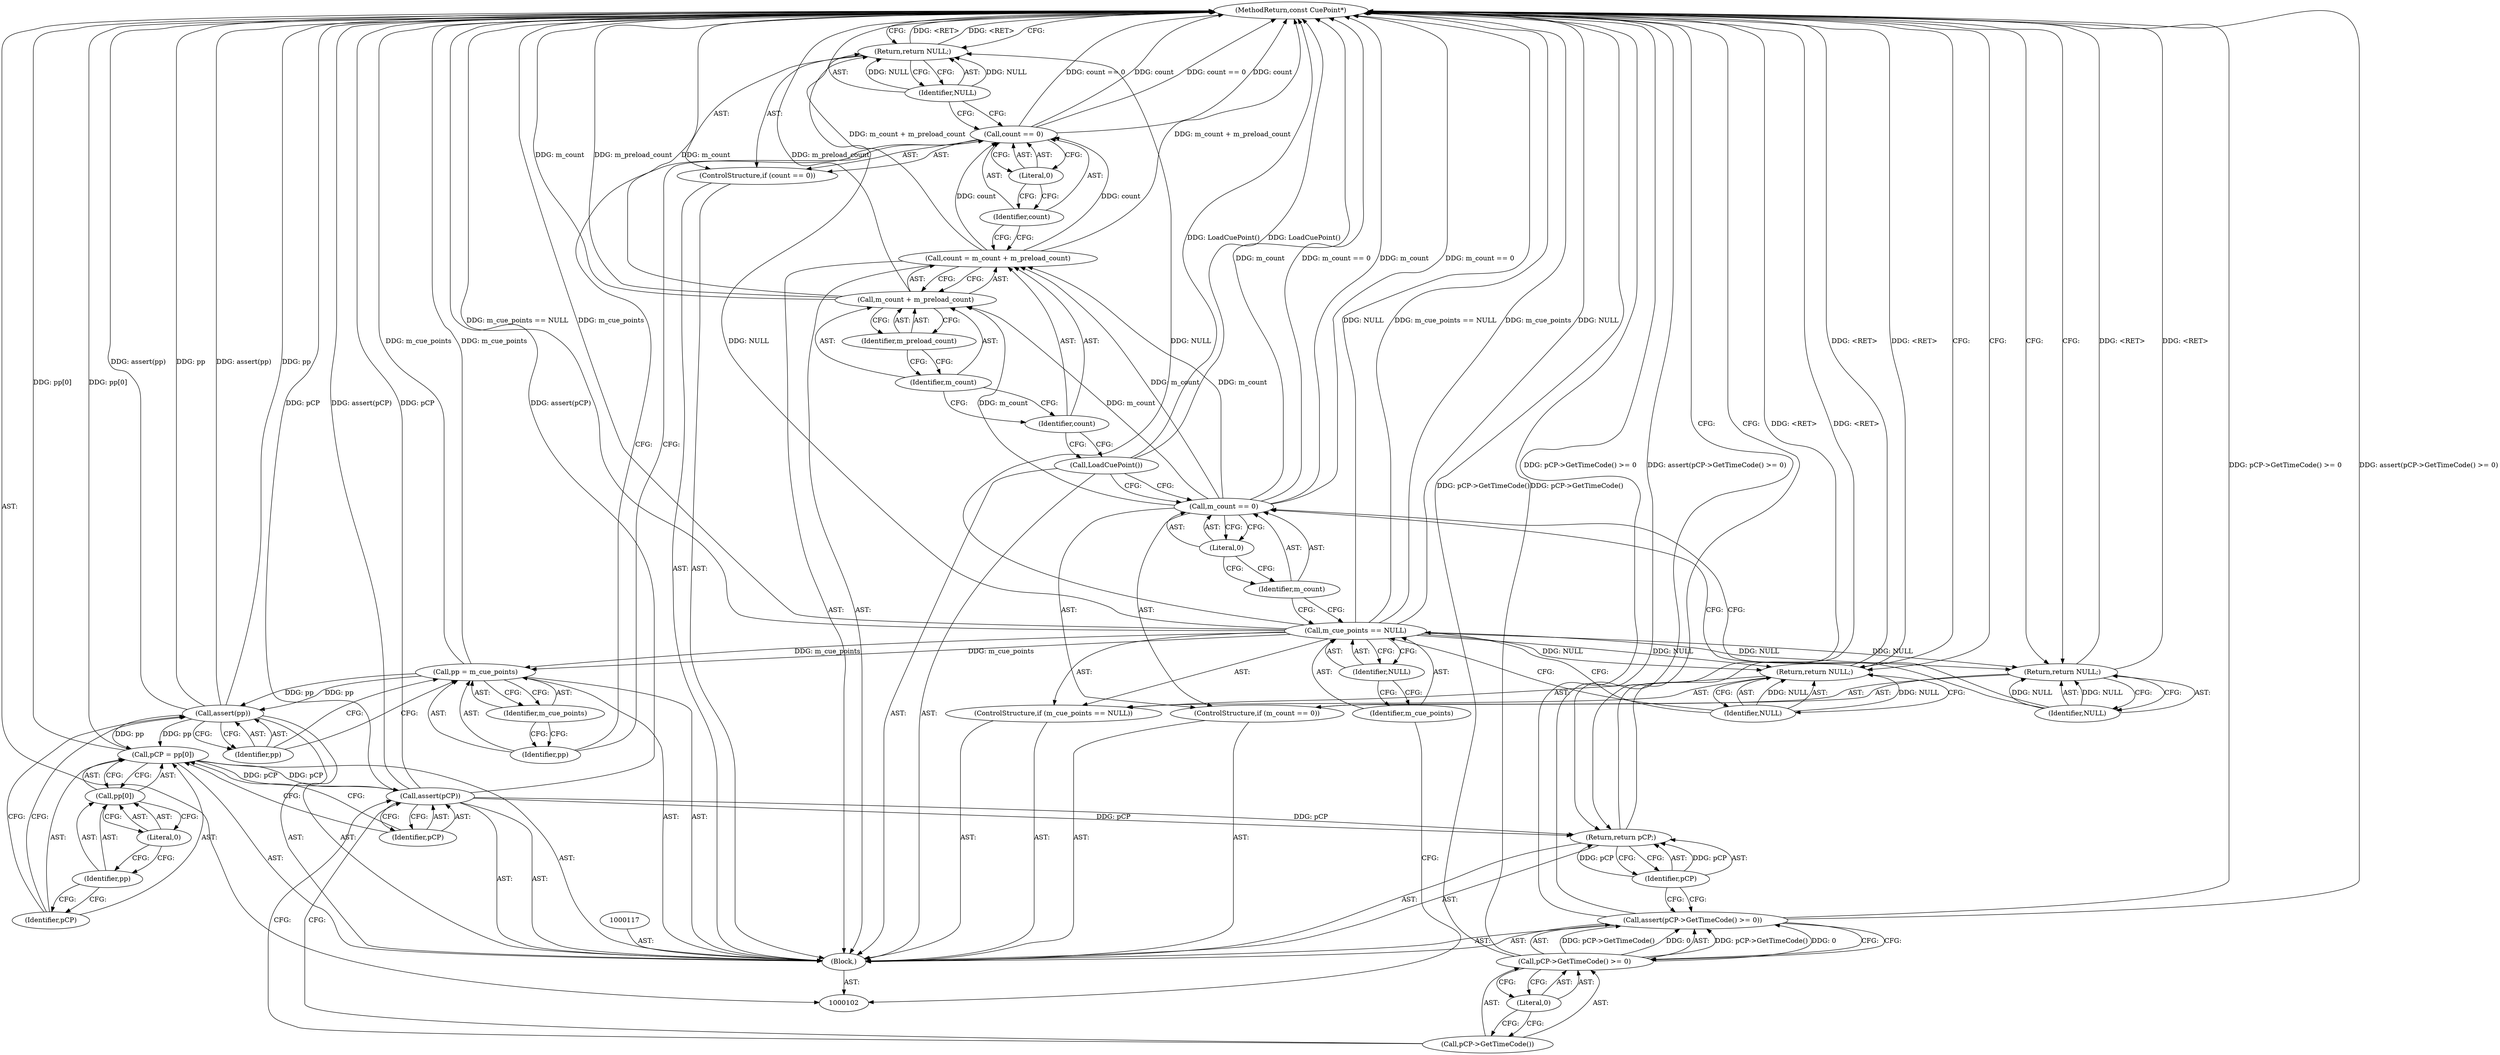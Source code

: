 digraph "1_Android_cc274e2abe8b2a6698a5c47d8aa4bb45f1f9538d_16" {
"1000147" [label="(MethodReturn,const CuePoint*)"];
"1000103" [label="(Block,)"];
"1000126" [label="(Literal,0)"];
"1000123" [label="(ControlStructure,if (count == 0))"];
"1000124" [label="(Call,count == 0)"];
"1000125" [label="(Identifier,count)"];
"1000128" [label="(Identifier,NULL)"];
"1000127" [label="(Return,return NULL;)"];
"1000129" [label="(Call,pp = m_cue_points)"];
"1000130" [label="(Identifier,pp)"];
"1000131" [label="(Identifier,m_cue_points)"];
"1000132" [label="(Call,assert(pp))"];
"1000133" [label="(Identifier,pp)"];
"1000134" [label="(Call,pCP = pp[0])"];
"1000135" [label="(Identifier,pCP)"];
"1000136" [label="(Call,pp[0])"];
"1000137" [label="(Identifier,pp)"];
"1000138" [label="(Literal,0)"];
"1000139" [label="(Call,assert(pCP))"];
"1000140" [label="(Identifier,pCP)"];
"1000141" [label="(Call,assert(pCP->GetTimeCode() >= 0))"];
"1000144" [label="(Literal,0)"];
"1000142" [label="(Call,pCP->GetTimeCode() >= 0)"];
"1000143" [label="(Call,pCP->GetTimeCode())"];
"1000104" [label="(ControlStructure,if (m_cue_points == NULL))"];
"1000107" [label="(Identifier,NULL)"];
"1000105" [label="(Call,m_cue_points == NULL)"];
"1000106" [label="(Identifier,m_cue_points)"];
"1000146" [label="(Identifier,pCP)"];
"1000145" [label="(Return,return pCP;)"];
"1000109" [label="(Identifier,NULL)"];
"1000108" [label="(Return,return NULL;)"];
"1000113" [label="(Literal,0)"];
"1000110" [label="(ControlStructure,if (m_count == 0))"];
"1000111" [label="(Call,m_count == 0)"];
"1000112" [label="(Identifier,m_count)"];
"1000115" [label="(Identifier,NULL)"];
"1000114" [label="(Return,return NULL;)"];
"1000116" [label="(Call,LoadCuePoint())"];
"1000118" [label="(Call,count = m_count + m_preload_count)"];
"1000119" [label="(Identifier,count)"];
"1000120" [label="(Call,m_count + m_preload_count)"];
"1000121" [label="(Identifier,m_count)"];
"1000122" [label="(Identifier,m_preload_count)"];
"1000147" -> "1000102"  [label="AST: "];
"1000147" -> "1000108"  [label="CFG: "];
"1000147" -> "1000114"  [label="CFG: "];
"1000147" -> "1000127"  [label="CFG: "];
"1000147" -> "1000145"  [label="CFG: "];
"1000145" -> "1000147"  [label="DDG: <RET>"];
"1000108" -> "1000147"  [label="DDG: <RET>"];
"1000127" -> "1000147"  [label="DDG: <RET>"];
"1000141" -> "1000147"  [label="DDG: pCP->GetTimeCode() >= 0"];
"1000141" -> "1000147"  [label="DDG: assert(pCP->GetTimeCode() >= 0)"];
"1000124" -> "1000147"  [label="DDG: count"];
"1000124" -> "1000147"  [label="DDG: count == 0"];
"1000105" -> "1000147"  [label="DDG: NULL"];
"1000105" -> "1000147"  [label="DDG: m_cue_points == NULL"];
"1000105" -> "1000147"  [label="DDG: m_cue_points"];
"1000139" -> "1000147"  [label="DDG: pCP"];
"1000139" -> "1000147"  [label="DDG: assert(pCP)"];
"1000120" -> "1000147"  [label="DDG: m_count"];
"1000120" -> "1000147"  [label="DDG: m_preload_count"];
"1000118" -> "1000147"  [label="DDG: m_count + m_preload_count"];
"1000132" -> "1000147"  [label="DDG: assert(pp)"];
"1000132" -> "1000147"  [label="DDG: pp"];
"1000111" -> "1000147"  [label="DDG: m_count"];
"1000111" -> "1000147"  [label="DDG: m_count == 0"];
"1000142" -> "1000147"  [label="DDG: pCP->GetTimeCode()"];
"1000134" -> "1000147"  [label="DDG: pp[0]"];
"1000116" -> "1000147"  [label="DDG: LoadCuePoint()"];
"1000129" -> "1000147"  [label="DDG: m_cue_points"];
"1000114" -> "1000147"  [label="DDG: <RET>"];
"1000103" -> "1000102"  [label="AST: "];
"1000104" -> "1000103"  [label="AST: "];
"1000110" -> "1000103"  [label="AST: "];
"1000116" -> "1000103"  [label="AST: "];
"1000117" -> "1000103"  [label="AST: "];
"1000118" -> "1000103"  [label="AST: "];
"1000123" -> "1000103"  [label="AST: "];
"1000129" -> "1000103"  [label="AST: "];
"1000132" -> "1000103"  [label="AST: "];
"1000134" -> "1000103"  [label="AST: "];
"1000139" -> "1000103"  [label="AST: "];
"1000141" -> "1000103"  [label="AST: "];
"1000145" -> "1000103"  [label="AST: "];
"1000126" -> "1000124"  [label="AST: "];
"1000126" -> "1000125"  [label="CFG: "];
"1000124" -> "1000126"  [label="CFG: "];
"1000123" -> "1000103"  [label="AST: "];
"1000124" -> "1000123"  [label="AST: "];
"1000127" -> "1000123"  [label="AST: "];
"1000124" -> "1000123"  [label="AST: "];
"1000124" -> "1000126"  [label="CFG: "];
"1000125" -> "1000124"  [label="AST: "];
"1000126" -> "1000124"  [label="AST: "];
"1000128" -> "1000124"  [label="CFG: "];
"1000130" -> "1000124"  [label="CFG: "];
"1000124" -> "1000147"  [label="DDG: count"];
"1000124" -> "1000147"  [label="DDG: count == 0"];
"1000118" -> "1000124"  [label="DDG: count"];
"1000125" -> "1000124"  [label="AST: "];
"1000125" -> "1000118"  [label="CFG: "];
"1000126" -> "1000125"  [label="CFG: "];
"1000128" -> "1000127"  [label="AST: "];
"1000128" -> "1000124"  [label="CFG: "];
"1000127" -> "1000128"  [label="CFG: "];
"1000128" -> "1000127"  [label="DDG: NULL"];
"1000127" -> "1000123"  [label="AST: "];
"1000127" -> "1000128"  [label="CFG: "];
"1000128" -> "1000127"  [label="AST: "];
"1000147" -> "1000127"  [label="CFG: "];
"1000127" -> "1000147"  [label="DDG: <RET>"];
"1000128" -> "1000127"  [label="DDG: NULL"];
"1000105" -> "1000127"  [label="DDG: NULL"];
"1000129" -> "1000103"  [label="AST: "];
"1000129" -> "1000131"  [label="CFG: "];
"1000130" -> "1000129"  [label="AST: "];
"1000131" -> "1000129"  [label="AST: "];
"1000133" -> "1000129"  [label="CFG: "];
"1000129" -> "1000147"  [label="DDG: m_cue_points"];
"1000105" -> "1000129"  [label="DDG: m_cue_points"];
"1000129" -> "1000132"  [label="DDG: pp"];
"1000130" -> "1000129"  [label="AST: "];
"1000130" -> "1000124"  [label="CFG: "];
"1000131" -> "1000130"  [label="CFG: "];
"1000131" -> "1000129"  [label="AST: "];
"1000131" -> "1000130"  [label="CFG: "];
"1000129" -> "1000131"  [label="CFG: "];
"1000132" -> "1000103"  [label="AST: "];
"1000132" -> "1000133"  [label="CFG: "];
"1000133" -> "1000132"  [label="AST: "];
"1000135" -> "1000132"  [label="CFG: "];
"1000132" -> "1000147"  [label="DDG: assert(pp)"];
"1000132" -> "1000147"  [label="DDG: pp"];
"1000129" -> "1000132"  [label="DDG: pp"];
"1000132" -> "1000134"  [label="DDG: pp"];
"1000133" -> "1000132"  [label="AST: "];
"1000133" -> "1000129"  [label="CFG: "];
"1000132" -> "1000133"  [label="CFG: "];
"1000134" -> "1000103"  [label="AST: "];
"1000134" -> "1000136"  [label="CFG: "];
"1000135" -> "1000134"  [label="AST: "];
"1000136" -> "1000134"  [label="AST: "];
"1000140" -> "1000134"  [label="CFG: "];
"1000134" -> "1000147"  [label="DDG: pp[0]"];
"1000132" -> "1000134"  [label="DDG: pp"];
"1000134" -> "1000139"  [label="DDG: pCP"];
"1000135" -> "1000134"  [label="AST: "];
"1000135" -> "1000132"  [label="CFG: "];
"1000137" -> "1000135"  [label="CFG: "];
"1000136" -> "1000134"  [label="AST: "];
"1000136" -> "1000138"  [label="CFG: "];
"1000137" -> "1000136"  [label="AST: "];
"1000138" -> "1000136"  [label="AST: "];
"1000134" -> "1000136"  [label="CFG: "];
"1000137" -> "1000136"  [label="AST: "];
"1000137" -> "1000135"  [label="CFG: "];
"1000138" -> "1000137"  [label="CFG: "];
"1000138" -> "1000136"  [label="AST: "];
"1000138" -> "1000137"  [label="CFG: "];
"1000136" -> "1000138"  [label="CFG: "];
"1000139" -> "1000103"  [label="AST: "];
"1000139" -> "1000140"  [label="CFG: "];
"1000140" -> "1000139"  [label="AST: "];
"1000143" -> "1000139"  [label="CFG: "];
"1000139" -> "1000147"  [label="DDG: pCP"];
"1000139" -> "1000147"  [label="DDG: assert(pCP)"];
"1000134" -> "1000139"  [label="DDG: pCP"];
"1000139" -> "1000145"  [label="DDG: pCP"];
"1000140" -> "1000139"  [label="AST: "];
"1000140" -> "1000134"  [label="CFG: "];
"1000139" -> "1000140"  [label="CFG: "];
"1000141" -> "1000103"  [label="AST: "];
"1000141" -> "1000142"  [label="CFG: "];
"1000142" -> "1000141"  [label="AST: "];
"1000146" -> "1000141"  [label="CFG: "];
"1000141" -> "1000147"  [label="DDG: pCP->GetTimeCode() >= 0"];
"1000141" -> "1000147"  [label="DDG: assert(pCP->GetTimeCode() >= 0)"];
"1000142" -> "1000141"  [label="DDG: pCP->GetTimeCode()"];
"1000142" -> "1000141"  [label="DDG: 0"];
"1000144" -> "1000142"  [label="AST: "];
"1000144" -> "1000143"  [label="CFG: "];
"1000142" -> "1000144"  [label="CFG: "];
"1000142" -> "1000141"  [label="AST: "];
"1000142" -> "1000144"  [label="CFG: "];
"1000143" -> "1000142"  [label="AST: "];
"1000144" -> "1000142"  [label="AST: "];
"1000141" -> "1000142"  [label="CFG: "];
"1000142" -> "1000147"  [label="DDG: pCP->GetTimeCode()"];
"1000142" -> "1000141"  [label="DDG: pCP->GetTimeCode()"];
"1000142" -> "1000141"  [label="DDG: 0"];
"1000143" -> "1000142"  [label="AST: "];
"1000143" -> "1000139"  [label="CFG: "];
"1000144" -> "1000143"  [label="CFG: "];
"1000104" -> "1000103"  [label="AST: "];
"1000105" -> "1000104"  [label="AST: "];
"1000108" -> "1000104"  [label="AST: "];
"1000107" -> "1000105"  [label="AST: "];
"1000107" -> "1000106"  [label="CFG: "];
"1000105" -> "1000107"  [label="CFG: "];
"1000105" -> "1000104"  [label="AST: "];
"1000105" -> "1000107"  [label="CFG: "];
"1000106" -> "1000105"  [label="AST: "];
"1000107" -> "1000105"  [label="AST: "];
"1000109" -> "1000105"  [label="CFG: "];
"1000112" -> "1000105"  [label="CFG: "];
"1000105" -> "1000147"  [label="DDG: NULL"];
"1000105" -> "1000147"  [label="DDG: m_cue_points == NULL"];
"1000105" -> "1000147"  [label="DDG: m_cue_points"];
"1000105" -> "1000108"  [label="DDG: NULL"];
"1000105" -> "1000114"  [label="DDG: NULL"];
"1000105" -> "1000127"  [label="DDG: NULL"];
"1000105" -> "1000129"  [label="DDG: m_cue_points"];
"1000106" -> "1000105"  [label="AST: "];
"1000106" -> "1000102"  [label="CFG: "];
"1000107" -> "1000106"  [label="CFG: "];
"1000146" -> "1000145"  [label="AST: "];
"1000146" -> "1000141"  [label="CFG: "];
"1000145" -> "1000146"  [label="CFG: "];
"1000146" -> "1000145"  [label="DDG: pCP"];
"1000145" -> "1000103"  [label="AST: "];
"1000145" -> "1000146"  [label="CFG: "];
"1000146" -> "1000145"  [label="AST: "];
"1000147" -> "1000145"  [label="CFG: "];
"1000145" -> "1000147"  [label="DDG: <RET>"];
"1000146" -> "1000145"  [label="DDG: pCP"];
"1000139" -> "1000145"  [label="DDG: pCP"];
"1000109" -> "1000108"  [label="AST: "];
"1000109" -> "1000105"  [label="CFG: "];
"1000108" -> "1000109"  [label="CFG: "];
"1000109" -> "1000108"  [label="DDG: NULL"];
"1000108" -> "1000104"  [label="AST: "];
"1000108" -> "1000109"  [label="CFG: "];
"1000109" -> "1000108"  [label="AST: "];
"1000147" -> "1000108"  [label="CFG: "];
"1000108" -> "1000147"  [label="DDG: <RET>"];
"1000109" -> "1000108"  [label="DDG: NULL"];
"1000105" -> "1000108"  [label="DDG: NULL"];
"1000113" -> "1000111"  [label="AST: "];
"1000113" -> "1000112"  [label="CFG: "];
"1000111" -> "1000113"  [label="CFG: "];
"1000110" -> "1000103"  [label="AST: "];
"1000111" -> "1000110"  [label="AST: "];
"1000114" -> "1000110"  [label="AST: "];
"1000111" -> "1000110"  [label="AST: "];
"1000111" -> "1000113"  [label="CFG: "];
"1000112" -> "1000111"  [label="AST: "];
"1000113" -> "1000111"  [label="AST: "];
"1000115" -> "1000111"  [label="CFG: "];
"1000116" -> "1000111"  [label="CFG: "];
"1000111" -> "1000147"  [label="DDG: m_count"];
"1000111" -> "1000147"  [label="DDG: m_count == 0"];
"1000111" -> "1000118"  [label="DDG: m_count"];
"1000111" -> "1000120"  [label="DDG: m_count"];
"1000112" -> "1000111"  [label="AST: "];
"1000112" -> "1000105"  [label="CFG: "];
"1000113" -> "1000112"  [label="CFG: "];
"1000115" -> "1000114"  [label="AST: "];
"1000115" -> "1000111"  [label="CFG: "];
"1000114" -> "1000115"  [label="CFG: "];
"1000115" -> "1000114"  [label="DDG: NULL"];
"1000114" -> "1000110"  [label="AST: "];
"1000114" -> "1000115"  [label="CFG: "];
"1000115" -> "1000114"  [label="AST: "];
"1000147" -> "1000114"  [label="CFG: "];
"1000114" -> "1000147"  [label="DDG: <RET>"];
"1000115" -> "1000114"  [label="DDG: NULL"];
"1000105" -> "1000114"  [label="DDG: NULL"];
"1000116" -> "1000103"  [label="AST: "];
"1000116" -> "1000111"  [label="CFG: "];
"1000119" -> "1000116"  [label="CFG: "];
"1000116" -> "1000147"  [label="DDG: LoadCuePoint()"];
"1000118" -> "1000103"  [label="AST: "];
"1000118" -> "1000120"  [label="CFG: "];
"1000119" -> "1000118"  [label="AST: "];
"1000120" -> "1000118"  [label="AST: "];
"1000125" -> "1000118"  [label="CFG: "];
"1000118" -> "1000147"  [label="DDG: m_count + m_preload_count"];
"1000111" -> "1000118"  [label="DDG: m_count"];
"1000118" -> "1000124"  [label="DDG: count"];
"1000119" -> "1000118"  [label="AST: "];
"1000119" -> "1000116"  [label="CFG: "];
"1000121" -> "1000119"  [label="CFG: "];
"1000120" -> "1000118"  [label="AST: "];
"1000120" -> "1000122"  [label="CFG: "];
"1000121" -> "1000120"  [label="AST: "];
"1000122" -> "1000120"  [label="AST: "];
"1000118" -> "1000120"  [label="CFG: "];
"1000120" -> "1000147"  [label="DDG: m_count"];
"1000120" -> "1000147"  [label="DDG: m_preload_count"];
"1000111" -> "1000120"  [label="DDG: m_count"];
"1000121" -> "1000120"  [label="AST: "];
"1000121" -> "1000119"  [label="CFG: "];
"1000122" -> "1000121"  [label="CFG: "];
"1000122" -> "1000120"  [label="AST: "];
"1000122" -> "1000121"  [label="CFG: "];
"1000120" -> "1000122"  [label="CFG: "];
}

